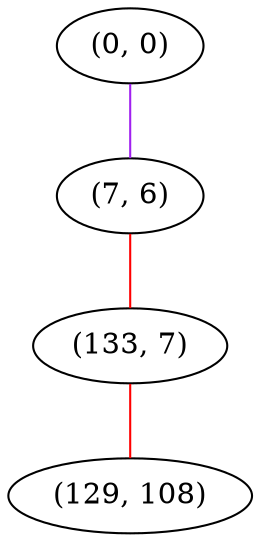 graph "" {
"(0, 0)";
"(7, 6)";
"(133, 7)";
"(129, 108)";
"(0, 0)" -- "(7, 6)"  [color=purple, key=0, weight=4];
"(7, 6)" -- "(133, 7)"  [color=red, key=0, weight=1];
"(133, 7)" -- "(129, 108)"  [color=red, key=0, weight=1];
}

